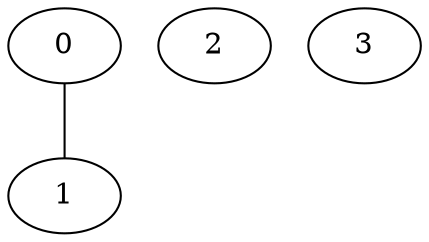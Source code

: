 graph G {
0 [name=function];
1 [name="write(filepath,"];
2 [name=""];
3 [name=end];
0--1  [c0="outpath)"];
}
